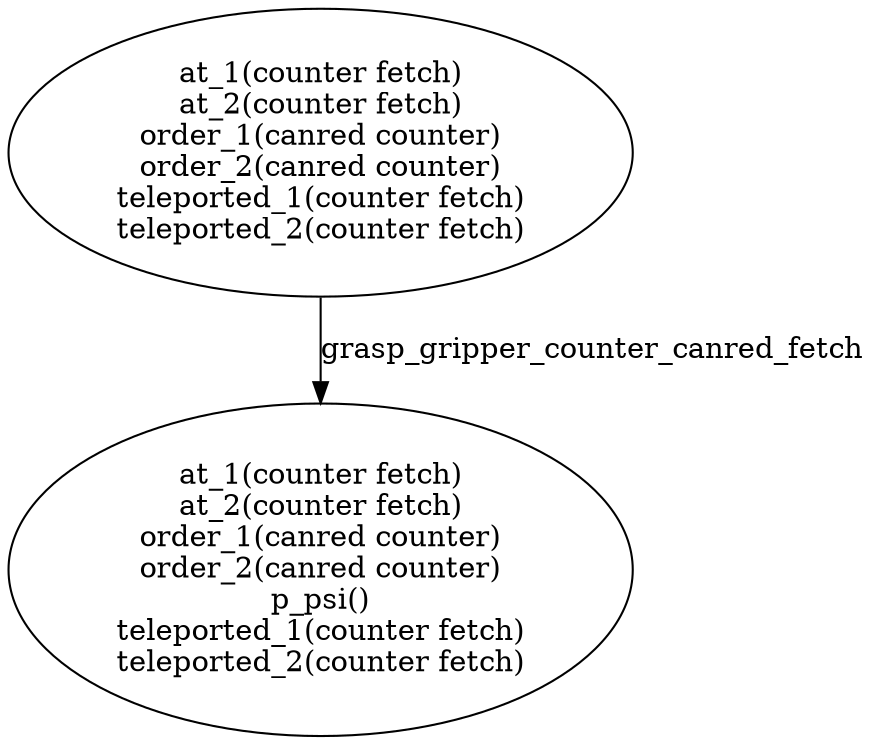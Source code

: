strict digraph  {
1 [label="at_1(counter fetch)\nat_2(counter fetch)\norder_1(canred counter)\norder_2(canred counter)\nteleported_1(counter fetch)\nteleported_2(counter fetch)"];
2 [label="at_1(counter fetch)\nat_2(counter fetch)\norder_1(canred counter)\norder_2(canred counter)\np_psi()\nteleported_1(counter fetch)\nteleported_2(counter fetch)"];
1 -> 2  [label=grasp_gripper_counter_canred_fetch];
}
